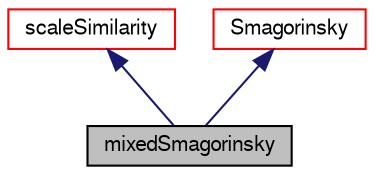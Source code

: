 digraph "mixedSmagorinsky"
{
  bgcolor="transparent";
  edge [fontname="FreeSans",fontsize="10",labelfontname="FreeSans",labelfontsize="10"];
  node [fontname="FreeSans",fontsize="10",shape=record];
  Node22 [label="mixedSmagorinsky",height=0.2,width=0.4,color="black", fillcolor="grey75", style="filled", fontcolor="black"];
  Node23 -> Node22 [dir="back",color="midnightblue",fontsize="10",style="solid",fontname="FreeSans"];
  Node23 [label="scaleSimilarity",height=0.2,width=0.4,color="red",URL="$a30890.html",tooltip="General base class for all scale similarity models for incompressible flows. "];
  Node103 -> Node22 [dir="back",color="midnightblue",fontsize="10",style="solid",fontname="FreeSans"];
  Node103 [label="Smagorinsky",height=0.2,width=0.4,color="red",URL="$a30894.html",tooltip="The Isochoric Smagorinsky Model for incompressible flows. "];
}
